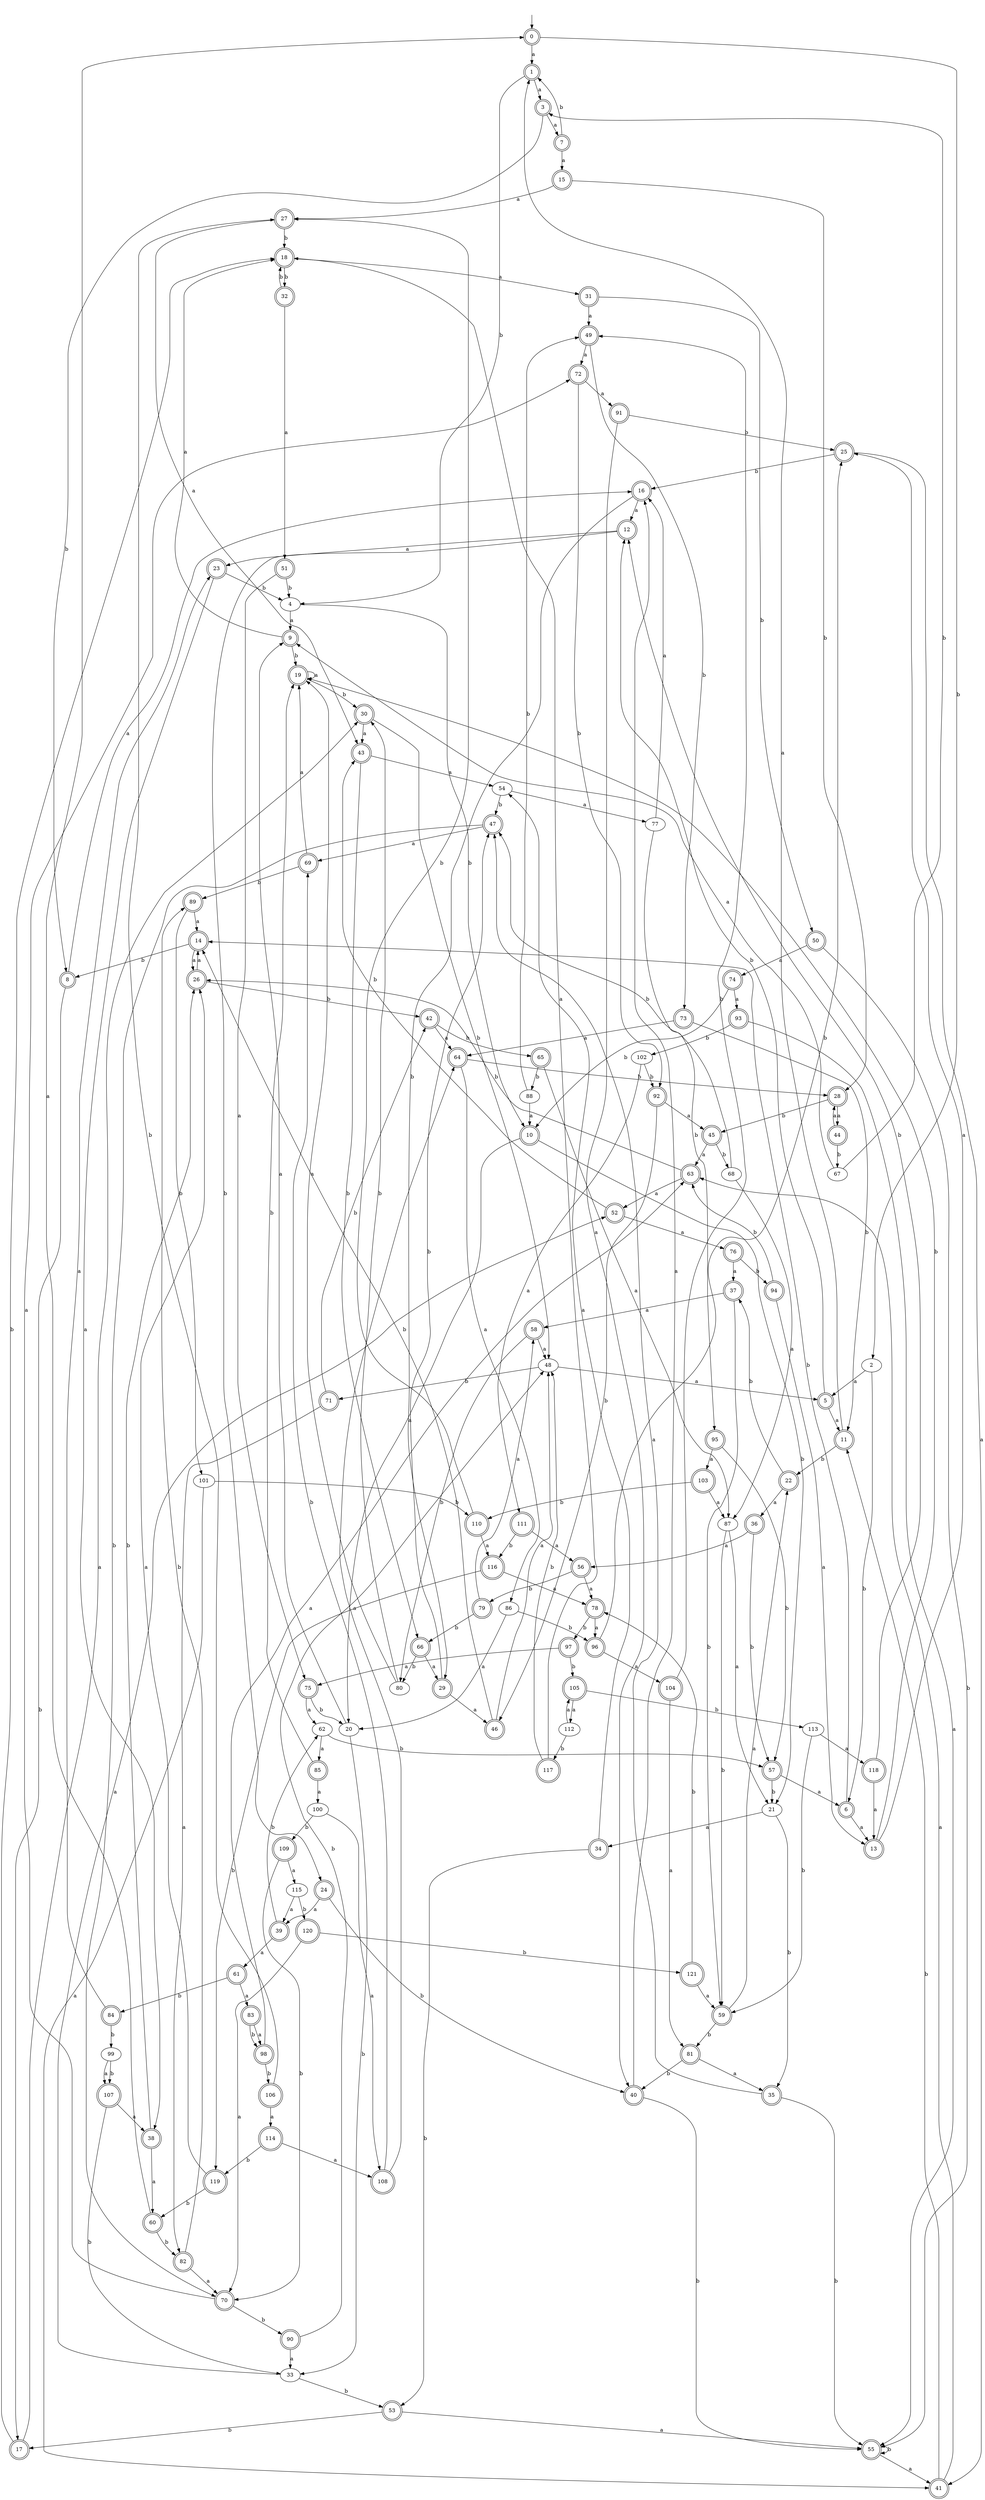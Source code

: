 digraph RandomDFA {
  __start0 [label="", shape=none];
  __start0 -> 0 [label=""];
  0 [shape=circle] [shape=doublecircle]
  0 -> 1 [label="a"]
  0 -> 2 [label="b"]
  1 [shape=doublecircle]
  1 -> 3 [label="a"]
  1 -> 4 [label="b"]
  2
  2 -> 5 [label="a"]
  2 -> 6 [label="b"]
  3 [shape=doublecircle]
  3 -> 7 [label="a"]
  3 -> 8 [label="b"]
  4
  4 -> 9 [label="a"]
  4 -> 10 [label="b"]
  5 [shape=doublecircle]
  5 -> 11 [label="a"]
  5 -> 12 [label="b"]
  6 [shape=doublecircle]
  6 -> 13 [label="a"]
  6 -> 14 [label="b"]
  7 [shape=doublecircle]
  7 -> 15 [label="a"]
  7 -> 1 [label="b"]
  8 [shape=doublecircle]
  8 -> 16 [label="a"]
  8 -> 17 [label="b"]
  9 [shape=doublecircle]
  9 -> 18 [label="a"]
  9 -> 19 [label="b"]
  10 [shape=doublecircle]
  10 -> 20 [label="a"]
  10 -> 21 [label="b"]
  11 [shape=doublecircle]
  11 -> 1 [label="a"]
  11 -> 22 [label="b"]
  12 [shape=doublecircle]
  12 -> 23 [label="a"]
  12 -> 24 [label="b"]
  13 [shape=doublecircle]
  13 -> 25 [label="a"]
  13 -> 19 [label="b"]
  14 [shape=doublecircle]
  14 -> 26 [label="a"]
  14 -> 8 [label="b"]
  15 [shape=doublecircle]
  15 -> 27 [label="a"]
  15 -> 28 [label="b"]
  16 [shape=doublecircle]
  16 -> 12 [label="a"]
  16 -> 29 [label="b"]
  17 [shape=doublecircle]
  17 -> 30 [label="a"]
  17 -> 18 [label="b"]
  18 [shape=doublecircle]
  18 -> 31 [label="a"]
  18 -> 32 [label="b"]
  19 [shape=doublecircle]
  19 -> 19 [label="a"]
  19 -> 30 [label="b"]
  20
  20 -> 9 [label="a"]
  20 -> 33 [label="b"]
  21
  21 -> 34 [label="a"]
  21 -> 35 [label="b"]
  22 [shape=doublecircle]
  22 -> 36 [label="a"]
  22 -> 37 [label="b"]
  23 [shape=doublecircle]
  23 -> 38 [label="a"]
  23 -> 4 [label="b"]
  24 [shape=doublecircle]
  24 -> 39 [label="a"]
  24 -> 40 [label="b"]
  25 [shape=doublecircle]
  25 -> 41 [label="a"]
  25 -> 16 [label="b"]
  26 [shape=doublecircle]
  26 -> 14 [label="a"]
  26 -> 42 [label="b"]
  27 [shape=doublecircle]
  27 -> 43 [label="a"]
  27 -> 18 [label="b"]
  28 [shape=doublecircle]
  28 -> 44 [label="a"]
  28 -> 45 [label="b"]
  29 [shape=doublecircle]
  29 -> 46 [label="a"]
  29 -> 47 [label="b"]
  30 [shape=doublecircle]
  30 -> 43 [label="a"]
  30 -> 48 [label="b"]
  31 [shape=doublecircle]
  31 -> 49 [label="a"]
  31 -> 50 [label="b"]
  32 [shape=doublecircle]
  32 -> 51 [label="a"]
  32 -> 18 [label="b"]
  33
  33 -> 52 [label="a"]
  33 -> 53 [label="b"]
  34 [shape=doublecircle]
  34 -> 54 [label="a"]
  34 -> 53 [label="b"]
  35 [shape=doublecircle]
  35 -> 47 [label="a"]
  35 -> 55 [label="b"]
  36 [shape=doublecircle]
  36 -> 56 [label="a"]
  36 -> 57 [label="b"]
  37 [shape=doublecircle]
  37 -> 58 [label="a"]
  37 -> 59 [label="b"]
  38 [shape=doublecircle]
  38 -> 60 [label="a"]
  38 -> 26 [label="b"]
  39 [shape=doublecircle]
  39 -> 61 [label="a"]
  39 -> 62 [label="b"]
  40 [shape=doublecircle]
  40 -> 16 [label="a"]
  40 -> 55 [label="b"]
  41 [shape=doublecircle]
  41 -> 63 [label="a"]
  41 -> 11 [label="b"]
  42 [shape=doublecircle]
  42 -> 64 [label="a"]
  42 -> 65 [label="b"]
  43 [shape=doublecircle]
  43 -> 54 [label="a"]
  43 -> 66 [label="b"]
  44 [shape=doublecircle]
  44 -> 28 [label="a"]
  44 -> 67 [label="b"]
  45 [shape=doublecircle]
  45 -> 63 [label="a"]
  45 -> 68 [label="b"]
  46 [shape=doublecircle]
  46 -> 48 [label="a"]
  46 -> 14 [label="b"]
  47 [shape=doublecircle]
  47 -> 69 [label="a"]
  47 -> 70 [label="b"]
  48
  48 -> 5 [label="a"]
  48 -> 71 [label="b"]
  49 [shape=doublecircle]
  49 -> 72 [label="a"]
  49 -> 73 [label="b"]
  50 [shape=doublecircle]
  50 -> 74 [label="a"]
  50 -> 55 [label="b"]
  51 [shape=doublecircle]
  51 -> 75 [label="a"]
  51 -> 4 [label="b"]
  52 [shape=doublecircle]
  52 -> 76 [label="a"]
  52 -> 43 [label="b"]
  53 [shape=doublecircle]
  53 -> 55 [label="a"]
  53 -> 17 [label="b"]
  54
  54 -> 77 [label="a"]
  54 -> 47 [label="b"]
  55 [shape=doublecircle]
  55 -> 41 [label="a"]
  55 -> 55 [label="b"]
  56 [shape=doublecircle]
  56 -> 78 [label="a"]
  56 -> 79 [label="b"]
  57 [shape=doublecircle]
  57 -> 6 [label="a"]
  57 -> 21 [label="b"]
  58 [shape=doublecircle]
  58 -> 48 [label="a"]
  58 -> 80 [label="b"]
  59 [shape=doublecircle]
  59 -> 22 [label="a"]
  59 -> 81 [label="b"]
  60 [shape=doublecircle]
  60 -> 0 [label="a"]
  60 -> 82 [label="b"]
  61 [shape=doublecircle]
  61 -> 83 [label="a"]
  61 -> 84 [label="b"]
  62
  62 -> 85 [label="a"]
  62 -> 57 [label="b"]
  63 [shape=doublecircle]
  63 -> 52 [label="a"]
  63 -> 26 [label="b"]
  64 [shape=doublecircle]
  64 -> 86 [label="a"]
  64 -> 28 [label="b"]
  65 [shape=doublecircle]
  65 -> 87 [label="a"]
  65 -> 88 [label="b"]
  66 [shape=doublecircle]
  66 -> 29 [label="a"]
  66 -> 80 [label="b"]
  67
  67 -> 9 [label="a"]
  67 -> 3 [label="b"]
  68
  68 -> 87 [label="a"]
  68 -> 47 [label="b"]
  69 [shape=doublecircle]
  69 -> 19 [label="a"]
  69 -> 89 [label="b"]
  70 [shape=doublecircle]
  70 -> 72 [label="a"]
  70 -> 90 [label="b"]
  71 [shape=doublecircle]
  71 -> 82 [label="a"]
  71 -> 42 [label="b"]
  72 [shape=doublecircle]
  72 -> 91 [label="a"]
  72 -> 92 [label="b"]
  73 [shape=doublecircle]
  73 -> 64 [label="a"]
  73 -> 11 [label="b"]
  74 [shape=doublecircle]
  74 -> 93 [label="a"]
  74 -> 10 [label="b"]
  75 [shape=doublecircle]
  75 -> 62 [label="a"]
  75 -> 20 [label="b"]
  76 [shape=doublecircle]
  76 -> 37 [label="a"]
  76 -> 94 [label="b"]
  77
  77 -> 16 [label="a"]
  77 -> 95 [label="b"]
  78 [shape=doublecircle]
  78 -> 96 [label="a"]
  78 -> 97 [label="b"]
  79 [shape=doublecircle]
  79 -> 58 [label="a"]
  79 -> 66 [label="b"]
  80
  80 -> 19 [label="a"]
  80 -> 30 [label="b"]
  81 [shape=doublecircle]
  81 -> 35 [label="a"]
  81 -> 40 [label="b"]
  82 [shape=doublecircle]
  82 -> 70 [label="a"]
  82 -> 89 [label="b"]
  83 [shape=doublecircle]
  83 -> 98 [label="a"]
  83 -> 98 [label="b"]
  84 [shape=doublecircle]
  84 -> 23 [label="a"]
  84 -> 99 [label="b"]
  85 [shape=doublecircle]
  85 -> 100 [label="a"]
  85 -> 19 [label="b"]
  86
  86 -> 20 [label="a"]
  86 -> 96 [label="b"]
  87
  87 -> 21 [label="a"]
  87 -> 59 [label="b"]
  88
  88 -> 10 [label="a"]
  88 -> 49 [label="b"]
  89 [shape=doublecircle]
  89 -> 14 [label="a"]
  89 -> 101 [label="b"]
  90 [shape=doublecircle]
  90 -> 33 [label="a"]
  90 -> 48 [label="b"]
  91 [shape=doublecircle]
  91 -> 40 [label="a"]
  91 -> 25 [label="b"]
  92 [shape=doublecircle]
  92 -> 45 [label="a"]
  92 -> 46 [label="b"]
  93 [shape=doublecircle]
  93 -> 55 [label="a"]
  93 -> 102 [label="b"]
  94 [shape=doublecircle]
  94 -> 13 [label="a"]
  94 -> 63 [label="b"]
  95 [shape=doublecircle]
  95 -> 103 [label="a"]
  95 -> 57 [label="b"]
  96 [shape=doublecircle]
  96 -> 104 [label="a"]
  96 -> 25 [label="b"]
  97 [shape=doublecircle]
  97 -> 75 [label="a"]
  97 -> 105 [label="b"]
  98 [shape=doublecircle]
  98 -> 63 [label="a"]
  98 -> 106 [label="b"]
  99
  99 -> 107 [label="a"]
  99 -> 107 [label="b"]
  100
  100 -> 108 [label="a"]
  100 -> 109 [label="b"]
  101
  101 -> 41 [label="a"]
  101 -> 110 [label="b"]
  102
  102 -> 111 [label="a"]
  102 -> 92 [label="b"]
  103 [shape=doublecircle]
  103 -> 87 [label="a"]
  103 -> 110 [label="b"]
  104 [shape=doublecircle]
  104 -> 81 [label="a"]
  104 -> 49 [label="b"]
  105 [shape=doublecircle]
  105 -> 112 [label="a"]
  105 -> 113 [label="b"]
  106 [shape=doublecircle]
  106 -> 114 [label="a"]
  106 -> 27 [label="b"]
  107 [shape=doublecircle]
  107 -> 38 [label="a"]
  107 -> 33 [label="b"]
  108 [shape=doublecircle]
  108 -> 64 [label="a"]
  108 -> 69 [label="b"]
  109 [shape=doublecircle]
  109 -> 115 [label="a"]
  109 -> 70 [label="b"]
  110 [shape=doublecircle]
  110 -> 116 [label="a"]
  110 -> 27 [label="b"]
  111 [shape=doublecircle]
  111 -> 56 [label="a"]
  111 -> 116 [label="b"]
  112
  112 -> 105 [label="a"]
  112 -> 117 [label="b"]
  113
  113 -> 118 [label="a"]
  113 -> 59 [label="b"]
  114 [shape=doublecircle]
  114 -> 108 [label="a"]
  114 -> 119 [label="b"]
  115
  115 -> 39 [label="a"]
  115 -> 120 [label="b"]
  116 [shape=doublecircle]
  116 -> 78 [label="a"]
  116 -> 119 [label="b"]
  117 [shape=doublecircle]
  117 -> 18 [label="a"]
  117 -> 48 [label="b"]
  118 [shape=doublecircle]
  118 -> 13 [label="a"]
  118 -> 12 [label="b"]
  119 [shape=doublecircle]
  119 -> 26 [label="a"]
  119 -> 60 [label="b"]
  120 [shape=doublecircle]
  120 -> 70 [label="a"]
  120 -> 121 [label="b"]
  121 [shape=doublecircle]
  121 -> 59 [label="a"]
  121 -> 78 [label="b"]
}
